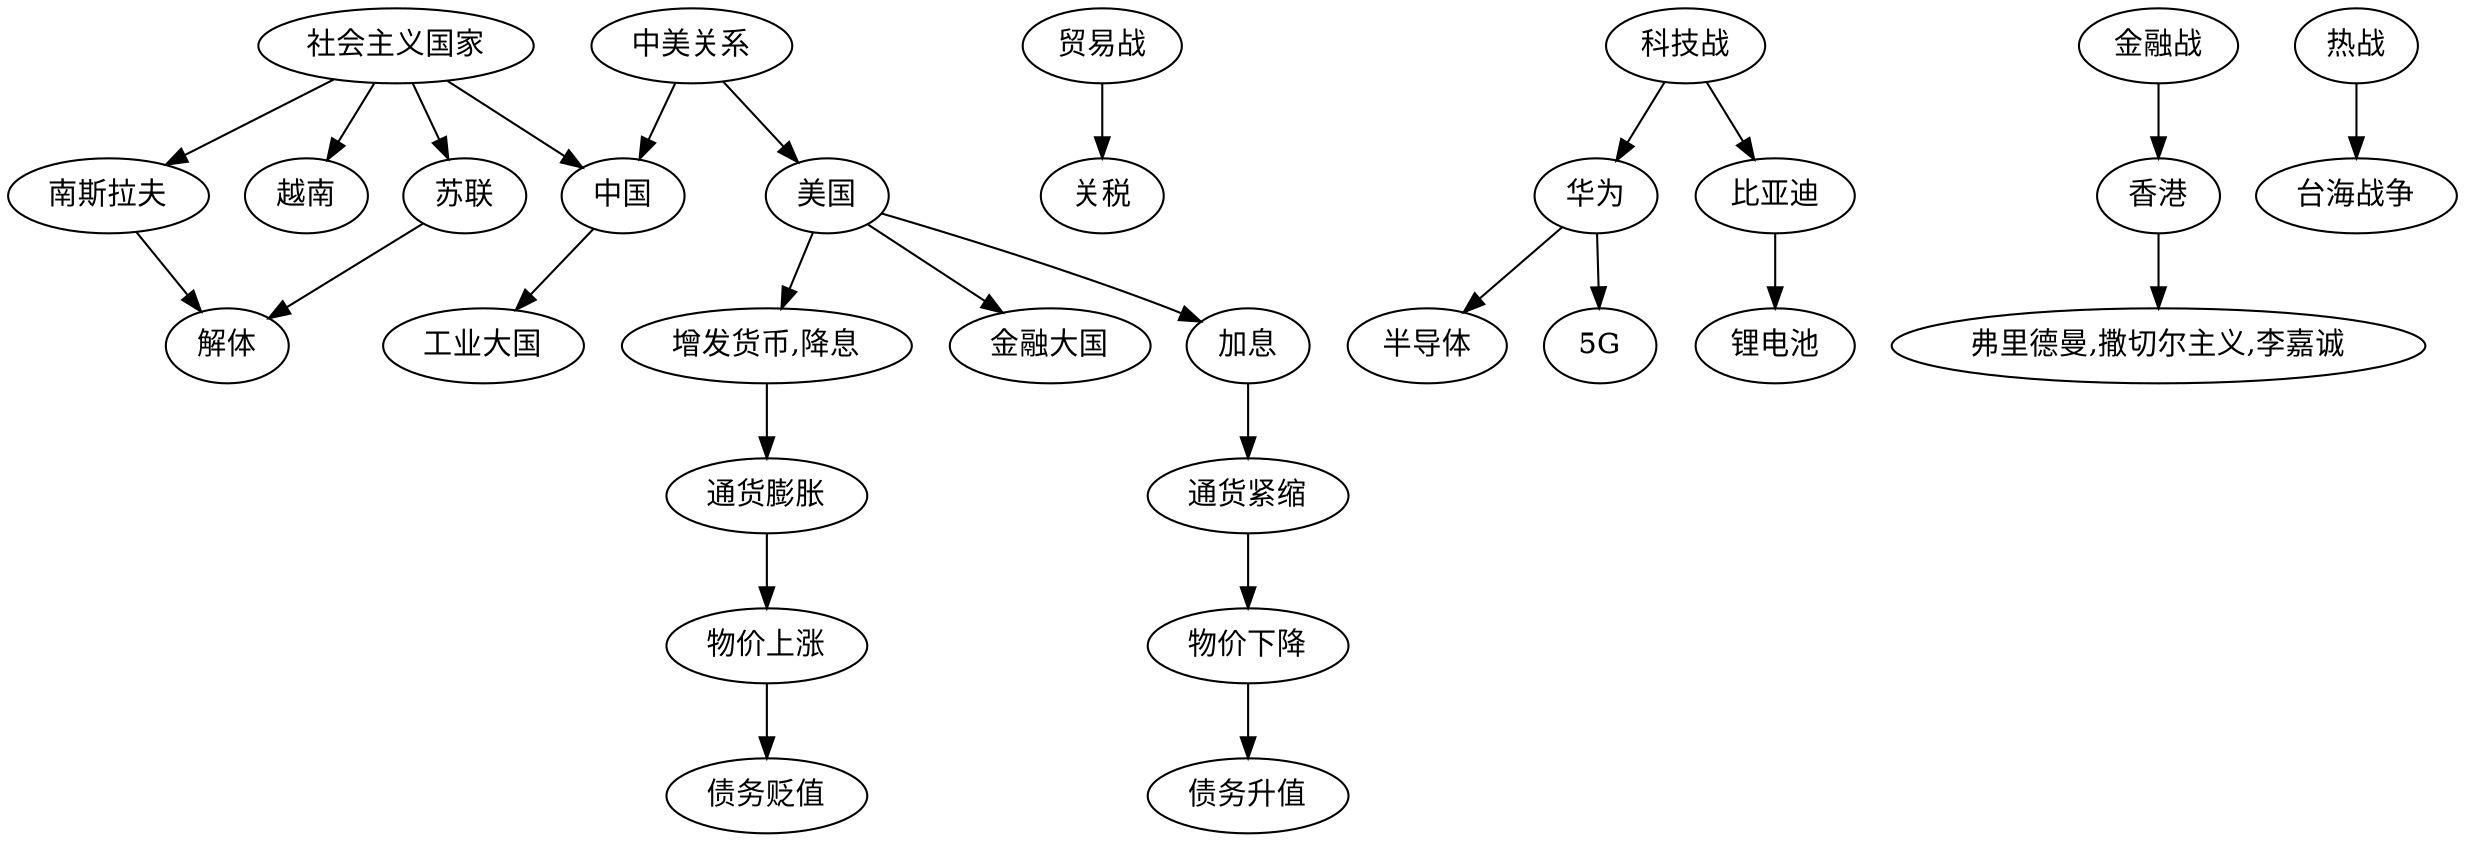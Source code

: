 digraph{


        "社会主义国家" -> {"中国","苏联","南斯拉夫","越南"};
        {"苏联","南斯拉夫"} -> "解体";

      中美关系 -> {"中国","美国"}; "中国" -> {"工业大国"};
      "美国" -> {"金融大国"};

      "贸易战" -> "关税";
      "科技战" -> {"华为","比亚迪"};
      "华为" -> {"半导体" , "5G"};
      "比亚迪" -> {"锂电池"};
      "金融战" -> "香港" -> "弗里德曼,撒切尔主义,李嘉诚";
      "热战" -> "台海战争";


      "美国" -> "加息" -> "通货紧缩" -> "物价下降" -> "债务升值";
      "美国" -> "增发货币,降息" -> "通货膨胀" -> "物价上涨" -> "债务贬值";
      


}